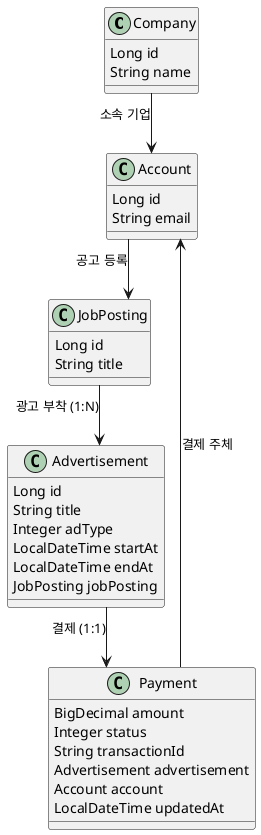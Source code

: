 @startuml
skinparam classAttributeIconSize 0
skinparam linetype ortho

class Company {
  Long id
  String name
}

class Account {
  Long id
  String email
}

class JobPosting {
  Long id
  String title
}

class Advertisement {
  Long id
  String title
  Integer adType
  LocalDateTime startAt
  LocalDateTime endAt
  JobPosting jobPosting
}

class Payment {
  BigDecimal amount
  Integer status
  String transactionId
  Advertisement advertisement
  Account account
  LocalDateTime updatedAt
}

Company --> Account : 소속 기업
Account --> JobPosting : 공고 등록
JobPosting --> Advertisement : 광고 부착 (1:N)
Advertisement --> Payment : 결제 (1:1)
Payment --> Account : 결제 주체

@enduml
